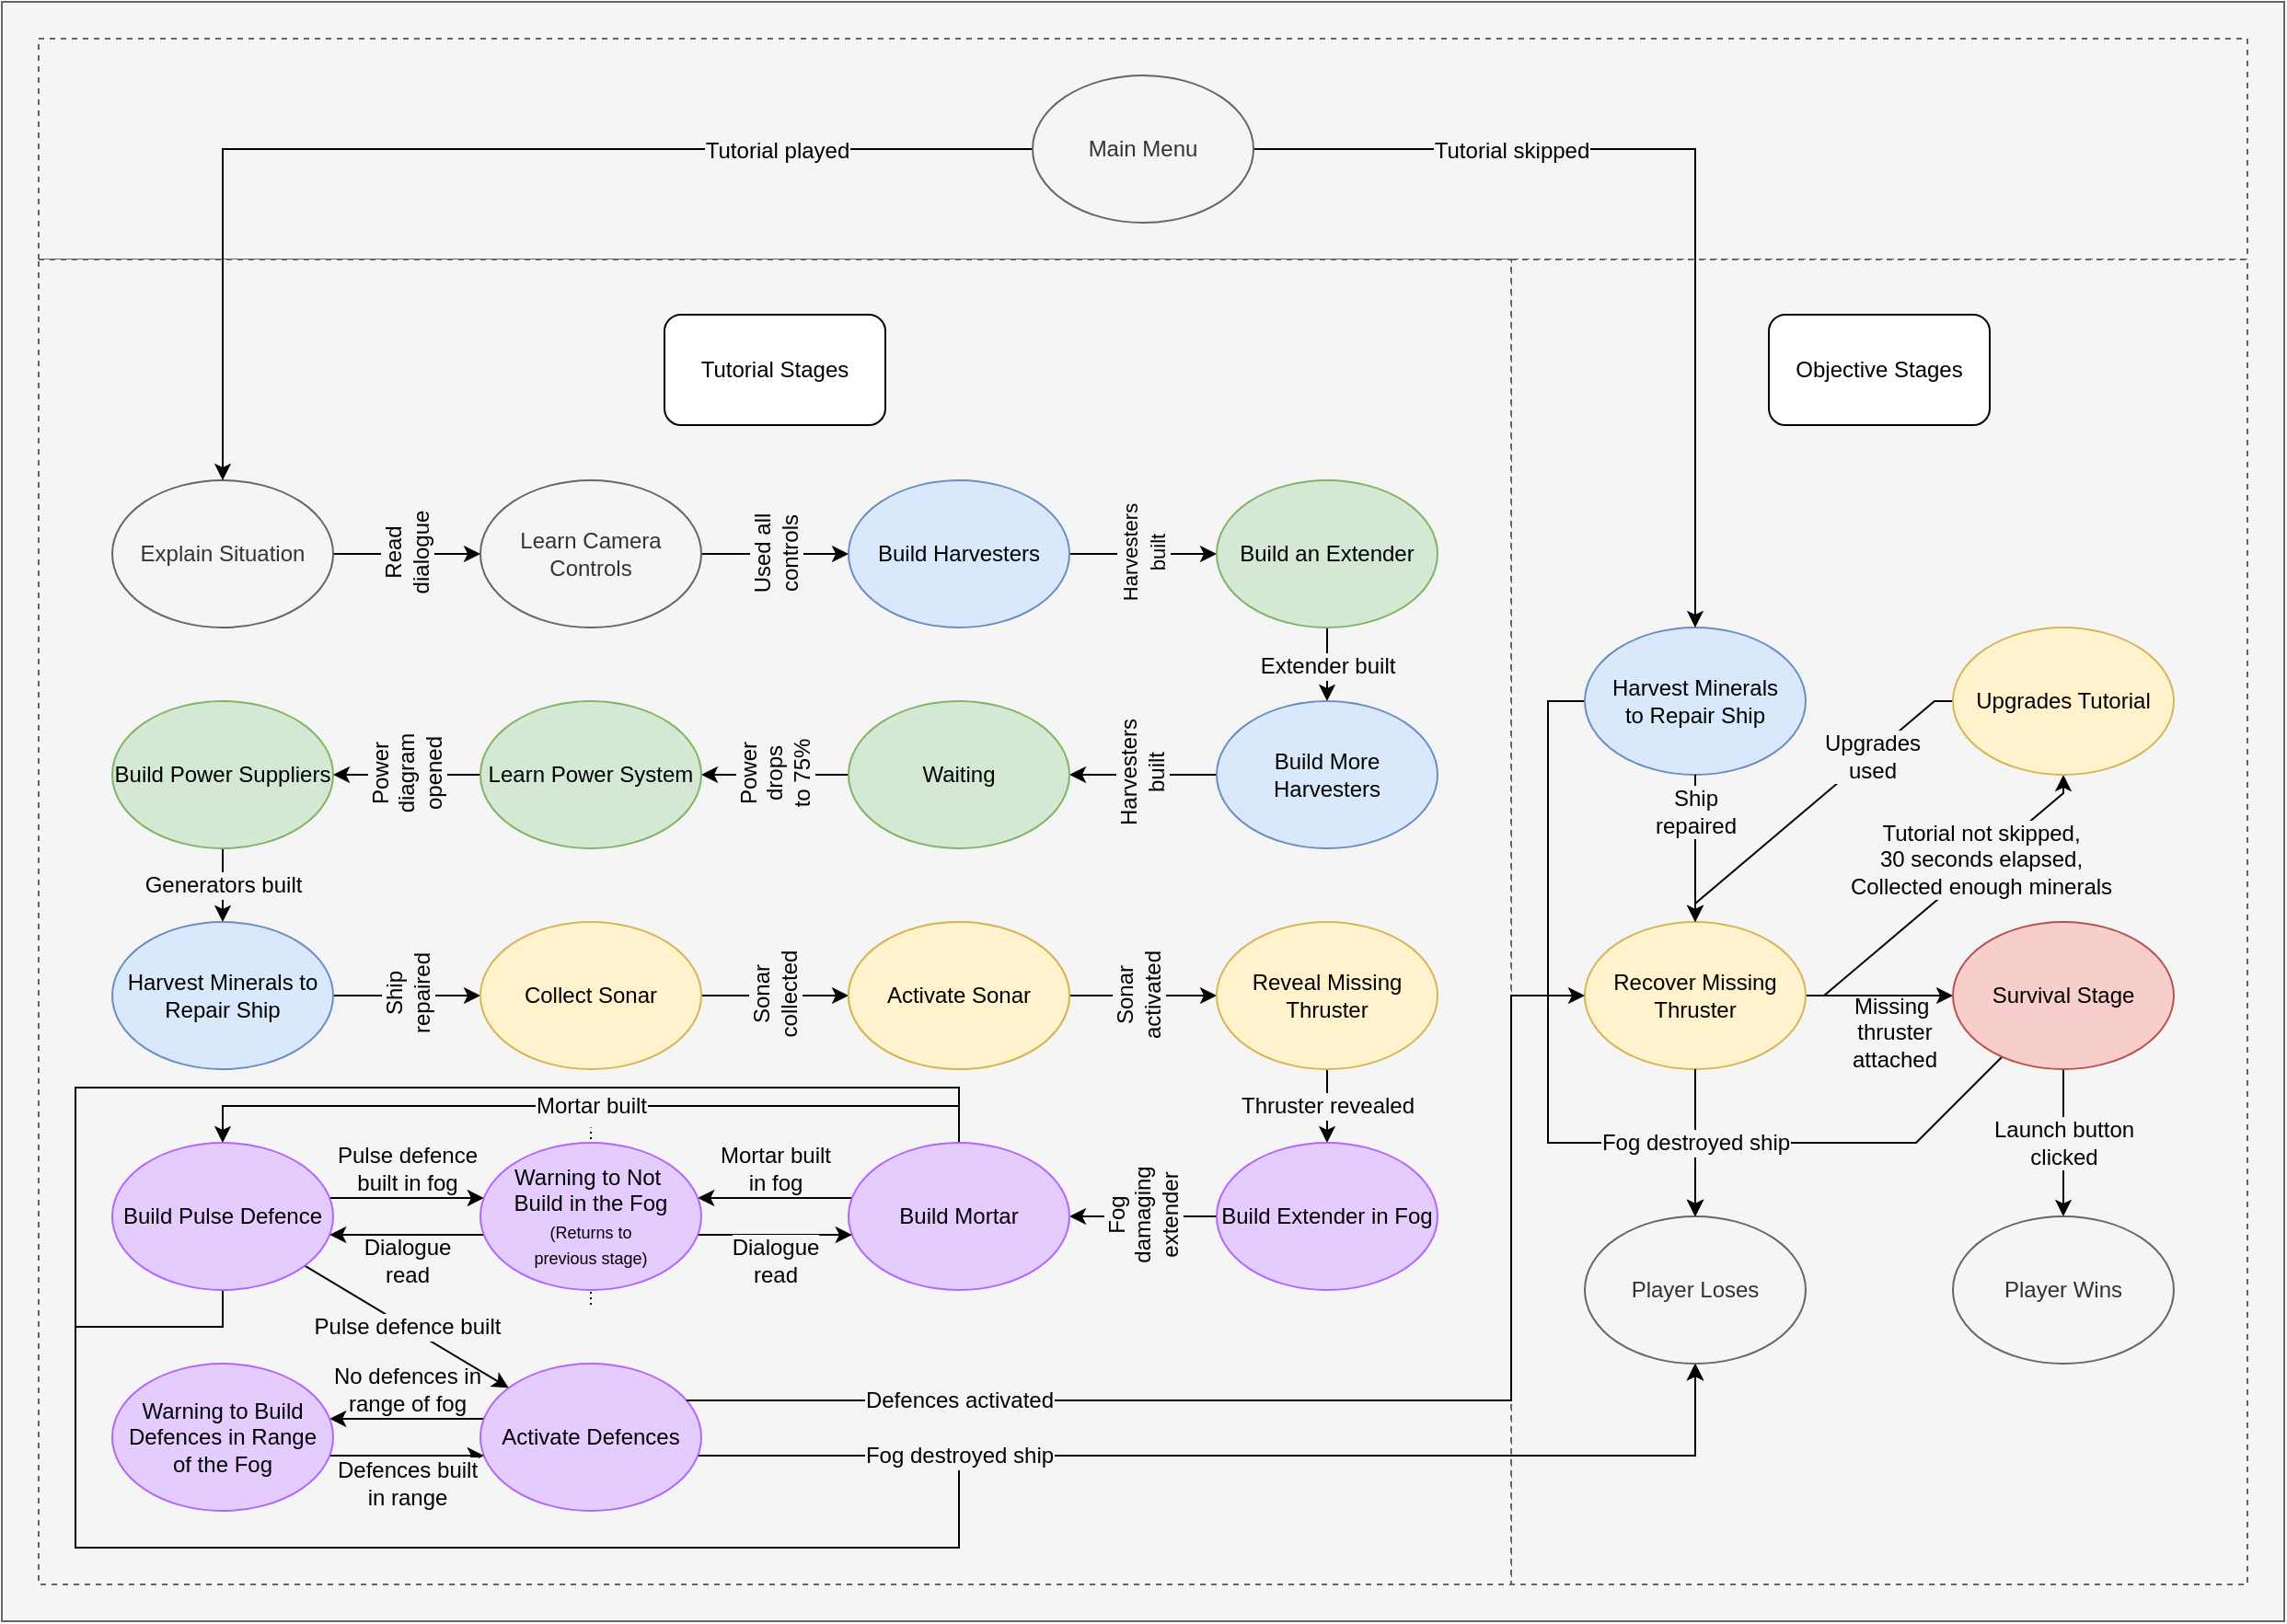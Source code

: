<mxfile version="12.1.0" type="device" pages="1"><diagram id="YUg2zM-sCg1uVjp_kUEC" name="Page-1"><mxGraphModel dx="1848" dy="888" grid="1" gridSize="10" guides="1" tooltips="1" connect="1" arrows="1" fold="1" page="1" pageScale="1" pageWidth="850" pageHeight="1100" math="0" shadow="0"><root><mxCell id="0"/><mxCell id="1" parent="0"/><mxCell id="OgOTLFfHrv-AkRPhCEl9-81" value="" style="rounded=0;whiteSpace=wrap;html=1;fillColor=#F5F5F5;strokeColor=#666666;fontColor=#333333;" vertex="1" parent="1"><mxGeometry x="-620" y="60" width="1240" height="880" as="geometry"/></mxCell><mxCell id="OgOTLFfHrv-AkRPhCEl9-77" value="" style="rounded=0;whiteSpace=wrap;html=1;fillColor=#F5F5F5;strokeColor=#666666;fontColor=#333333;dashed=1;" vertex="1" parent="1"><mxGeometry x="-600" y="80" width="1200" height="120" as="geometry"/></mxCell><mxCell id="OgOTLFfHrv-AkRPhCEl9-6" value="" style="rounded=0;whiteSpace=wrap;html=1;fillColor=#F5F5F5;strokeColor=#666666;fontColor=#333333;dashed=1;" vertex="1" parent="1"><mxGeometry x="200" y="200" width="400" height="720" as="geometry"/></mxCell><mxCell id="OgOTLFfHrv-AkRPhCEl9-74" style="rounded=0;orthogonalLoop=1;jettySize=auto;html=1;endArrow=none;endFill=0;dashed=1;" edge="1" parent="1"><mxGeometry relative="1" as="geometry"><mxPoint x="-440" y="760" as="targetPoint"/><mxPoint x="-560" y="680" as="sourcePoint"/></mxGeometry></mxCell><mxCell id="OgOTLFfHrv-AkRPhCEl9-5" value="" style="rounded=0;whiteSpace=wrap;html=1;fillColor=#F5F5F5;strokeColor=#666666;fontColor=#333333;dashed=1;" vertex="1" parent="1"><mxGeometry x="-600" y="200" width="800" height="720" as="geometry"/></mxCell><mxCell id="OgOTLFfHrv-AkRPhCEl9-7" value="Tutorial Stages" style="rounded=1;whiteSpace=wrap;html=1;" vertex="1" parent="1"><mxGeometry x="-260" y="230" width="120" height="60" as="geometry"/></mxCell><mxCell id="OgOTLFfHrv-AkRPhCEl9-8" value="Objective Stages" style="rounded=1;whiteSpace=wrap;html=1;" vertex="1" parent="1"><mxGeometry x="340" y="230" width="120" height="60" as="geometry"/></mxCell><mxCell id="OgOTLFfHrv-AkRPhCEl9-39" style="edgeStyle=orthogonalEdgeStyle;rounded=0;orthogonalLoop=1;jettySize=auto;html=1;entryX=0;entryY=0.5;entryDx=0;entryDy=0;" edge="1" parent="1" source="OgOTLFfHrv-AkRPhCEl9-10" target="OgOTLFfHrv-AkRPhCEl9-11"><mxGeometry relative="1" as="geometry"><Array as="points"><mxPoint x="-420" y="360"/><mxPoint x="-420" y="360"/></Array></mxGeometry></mxCell><mxCell id="OgOTLFfHrv-AkRPhCEl9-89" value="Read&lt;br&gt;dialogue" style="text;html=1;resizable=0;points=[];align=center;verticalAlign=middle;labelBackgroundColor=#F5F5F5;rotation=-90;" vertex="1" connectable="0" parent="OgOTLFfHrv-AkRPhCEl9-39"><mxGeometry x="-0.333" y="1" relative="1" as="geometry"><mxPoint x="13" y="1" as="offset"/></mxGeometry></mxCell><mxCell id="OgOTLFfHrv-AkRPhCEl9-10" value="Explain Situation" style="ellipse;whiteSpace=wrap;html=1;fillColor=#f5f5f5;strokeColor=#666666;fontColor=#333333;" vertex="1" parent="1"><mxGeometry x="-560" y="320" width="120" height="80" as="geometry"/></mxCell><mxCell id="OgOTLFfHrv-AkRPhCEl9-40" style="edgeStyle=orthogonalEdgeStyle;rounded=0;orthogonalLoop=1;jettySize=auto;html=1;entryX=0;entryY=0.5;entryDx=0;entryDy=0;" edge="1" parent="1" source="OgOTLFfHrv-AkRPhCEl9-11" target="OgOTLFfHrv-AkRPhCEl9-12"><mxGeometry relative="1" as="geometry"><Array as="points"><mxPoint x="-200" y="360"/><mxPoint x="-200" y="360"/></Array></mxGeometry></mxCell><mxCell id="OgOTLFfHrv-AkRPhCEl9-91" value="Used all&lt;br&gt;controls" style="text;html=1;resizable=0;points=[];align=center;verticalAlign=middle;labelBackgroundColor=#F5F5F5;rotation=-90;" vertex="1" connectable="0" parent="OgOTLFfHrv-AkRPhCEl9-40"><mxGeometry x="-0.229" y="2" relative="1" as="geometry"><mxPoint x="9" y="2" as="offset"/></mxGeometry></mxCell><mxCell id="OgOTLFfHrv-AkRPhCEl9-11" value="Learn Camera Controls" style="ellipse;whiteSpace=wrap;html=1;fillColor=#f5f5f5;strokeColor=#666666;fontColor=#333333;" vertex="1" parent="1"><mxGeometry x="-360" y="320" width="120" height="80" as="geometry"/></mxCell><mxCell id="OgOTLFfHrv-AkRPhCEl9-41" value="" style="edgeStyle=orthogonalEdgeStyle;rounded=0;orthogonalLoop=1;jettySize=auto;html=1;entryX=0;entryY=0.5;entryDx=0;entryDy=0;" edge="1" parent="1" source="OgOTLFfHrv-AkRPhCEl9-12" target="OgOTLFfHrv-AkRPhCEl9-13"><mxGeometry x="0.004" y="10" relative="1" as="geometry"><mxPoint as="offset"/></mxGeometry></mxCell><mxCell id="OgOTLFfHrv-AkRPhCEl9-108" value="&lt;span style=&quot;font-size: 11px&quot;&gt;Harvesters&lt;br&gt;built&lt;/span&gt;" style="text;html=1;resizable=0;points=[];align=center;verticalAlign=middle;labelBackgroundColor=#F5F5F5;rotation=270;" vertex="1" connectable="0" parent="OgOTLFfHrv-AkRPhCEl9-41"><mxGeometry x="0.004" y="-8" relative="1" as="geometry"><mxPoint y="-8.5" as="offset"/></mxGeometry></mxCell><mxCell id="OgOTLFfHrv-AkRPhCEl9-12" value="Build Harvesters" style="ellipse;whiteSpace=wrap;html=1;fillColor=#dae8fc;strokeColor=#6c8ebf;" vertex="1" parent="1"><mxGeometry x="-160" y="320" width="120" height="80" as="geometry"/></mxCell><mxCell id="OgOTLFfHrv-AkRPhCEl9-42" style="edgeStyle=orthogonalEdgeStyle;rounded=0;orthogonalLoop=1;jettySize=auto;html=1;entryX=0.5;entryY=0;entryDx=0;entryDy=0;" edge="1" parent="1" source="OgOTLFfHrv-AkRPhCEl9-13" target="OgOTLFfHrv-AkRPhCEl9-15"><mxGeometry relative="1" as="geometry"><Array as="points"><mxPoint x="100" y="410"/><mxPoint x="100" y="410"/></Array></mxGeometry></mxCell><mxCell id="OgOTLFfHrv-AkRPhCEl9-92" value="Extender built" style="text;html=1;resizable=0;points=[];align=center;verticalAlign=middle;labelBackgroundColor=#F5F5F5;" vertex="1" connectable="0" parent="OgOTLFfHrv-AkRPhCEl9-42"><mxGeometry x="-0.403" relative="1" as="geometry"><mxPoint x="-0.5" y="8.5" as="offset"/></mxGeometry></mxCell><mxCell id="OgOTLFfHrv-AkRPhCEl9-13" value="Build an Extender" style="ellipse;whiteSpace=wrap;html=1;fillColor=#d5e8d4;strokeColor=#82b366;" vertex="1" parent="1"><mxGeometry x="40" y="320" width="120" height="80" as="geometry"/></mxCell><mxCell id="OgOTLFfHrv-AkRPhCEl9-43" style="edgeStyle=orthogonalEdgeStyle;rounded=0;orthogonalLoop=1;jettySize=auto;html=1;entryX=1;entryY=0.5;entryDx=0;entryDy=0;" edge="1" parent="1" source="OgOTLFfHrv-AkRPhCEl9-15" target="OgOTLFfHrv-AkRPhCEl9-16"><mxGeometry relative="1" as="geometry"/></mxCell><mxCell id="OgOTLFfHrv-AkRPhCEl9-93" value="Harvesters&lt;br&gt;built" style="text;html=1;resizable=0;points=[];align=center;verticalAlign=middle;labelBackgroundColor=#F5F5F5;rotation=270;" vertex="1" connectable="0" parent="OgOTLFfHrv-AkRPhCEl9-43"><mxGeometry x="-0.133" y="1" relative="1" as="geometry"><mxPoint x="-6" y="-1.5" as="offset"/></mxGeometry></mxCell><mxCell id="OgOTLFfHrv-AkRPhCEl9-15" value="Build More Harvesters" style="ellipse;whiteSpace=wrap;html=1;fillColor=#dae8fc;strokeColor=#6c8ebf;" vertex="1" parent="1"><mxGeometry x="40" y="440" width="120" height="80" as="geometry"/></mxCell><mxCell id="OgOTLFfHrv-AkRPhCEl9-44" style="edgeStyle=orthogonalEdgeStyle;rounded=0;orthogonalLoop=1;jettySize=auto;html=1;entryX=1;entryY=0.5;entryDx=0;entryDy=0;" edge="1" parent="1" source="OgOTLFfHrv-AkRPhCEl9-16" target="OgOTLFfHrv-AkRPhCEl9-17"><mxGeometry relative="1" as="geometry"/></mxCell><mxCell id="OgOTLFfHrv-AkRPhCEl9-94" value="Power&lt;br&gt;drops&lt;br&gt;to 75%" style="text;html=1;resizable=0;points=[];align=center;verticalAlign=middle;labelBackgroundColor=#F5F5F5;rotation=270;" vertex="1" connectable="0" parent="OgOTLFfHrv-AkRPhCEl9-44"><mxGeometry x="-0.15" relative="1" as="geometry"><mxPoint x="-6" y="-0.5" as="offset"/></mxGeometry></mxCell><mxCell id="OgOTLFfHrv-AkRPhCEl9-16" value="Waiting" style="ellipse;whiteSpace=wrap;html=1;fillColor=#d5e8d4;strokeColor=#82b366;" vertex="1" parent="1"><mxGeometry x="-160" y="440" width="120" height="80" as="geometry"/></mxCell><mxCell id="OgOTLFfHrv-AkRPhCEl9-45" style="edgeStyle=orthogonalEdgeStyle;rounded=0;orthogonalLoop=1;jettySize=auto;html=1;entryX=1;entryY=0.5;entryDx=0;entryDy=0;" edge="1" parent="1" source="OgOTLFfHrv-AkRPhCEl9-17" target="OgOTLFfHrv-AkRPhCEl9-18"><mxGeometry relative="1" as="geometry"/></mxCell><mxCell id="OgOTLFfHrv-AkRPhCEl9-95" value="Power&lt;br&gt;diagram&lt;br&gt;opened" style="text;html=1;resizable=0;points=[];align=center;verticalAlign=middle;labelBackgroundColor=#F5F5F5;rotation=270;" vertex="1" connectable="0" parent="OgOTLFfHrv-AkRPhCEl9-45"><mxGeometry x="-0.1" y="-1" relative="1" as="geometry"><mxPoint x="-4" y="0.5" as="offset"/></mxGeometry></mxCell><mxCell id="OgOTLFfHrv-AkRPhCEl9-17" value="Learn Power System" style="ellipse;whiteSpace=wrap;html=1;fillColor=#d5e8d4;strokeColor=#82b366;" vertex="1" parent="1"><mxGeometry x="-360" y="440" width="120" height="80" as="geometry"/></mxCell><mxCell id="OgOTLFfHrv-AkRPhCEl9-46" style="edgeStyle=orthogonalEdgeStyle;rounded=0;orthogonalLoop=1;jettySize=auto;html=1;" edge="1" parent="1" source="OgOTLFfHrv-AkRPhCEl9-18" target="OgOTLFfHrv-AkRPhCEl9-20"><mxGeometry relative="1" as="geometry"><Array as="points"><mxPoint x="-500" y="530"/><mxPoint x="-500" y="530"/></Array></mxGeometry></mxCell><mxCell id="OgOTLFfHrv-AkRPhCEl9-97" value="Generators built" style="text;html=1;resizable=0;points=[];align=center;verticalAlign=middle;labelBackgroundColor=#F5F5F5;" vertex="1" connectable="0" parent="OgOTLFfHrv-AkRPhCEl9-46"><mxGeometry x="-0.215" relative="1" as="geometry"><mxPoint x="-0.5" y="4" as="offset"/></mxGeometry></mxCell><mxCell id="OgOTLFfHrv-AkRPhCEl9-18" value="Build Power Suppliers" style="ellipse;whiteSpace=wrap;html=1;fillColor=#d5e8d4;strokeColor=#82b366;" vertex="1" parent="1"><mxGeometry x="-560" y="440" width="120" height="80" as="geometry"/></mxCell><mxCell id="OgOTLFfHrv-AkRPhCEl9-48" style="edgeStyle=orthogonalEdgeStyle;rounded=0;orthogonalLoop=1;jettySize=auto;html=1;entryX=0;entryY=0.5;entryDx=0;entryDy=0;" edge="1" parent="1" source="OgOTLFfHrv-AkRPhCEl9-20" target="OgOTLFfHrv-AkRPhCEl9-22"><mxGeometry relative="1" as="geometry"/></mxCell><mxCell id="OgOTLFfHrv-AkRPhCEl9-98" value="Ship&lt;br&gt;repaired" style="text;html=1;resizable=0;points=[];align=center;verticalAlign=middle;labelBackgroundColor=#F5F5F5;rotation=270;" vertex="1" connectable="0" parent="OgOTLFfHrv-AkRPhCEl9-48"><mxGeometry x="-0.079" y="-1" relative="1" as="geometry"><mxPoint x="3.5" y="-1.5" as="offset"/></mxGeometry></mxCell><mxCell id="OgOTLFfHrv-AkRPhCEl9-20" value="Harvest Minerals to Repair Ship" style="ellipse;whiteSpace=wrap;html=1;fillColor=#dae8fc;strokeColor=#6c8ebf;" vertex="1" parent="1"><mxGeometry x="-560" y="560" width="120" height="80" as="geometry"/></mxCell><mxCell id="OgOTLFfHrv-AkRPhCEl9-50" style="edgeStyle=orthogonalEdgeStyle;rounded=0;orthogonalLoop=1;jettySize=auto;html=1;entryX=0;entryY=0.5;entryDx=0;entryDy=0;" edge="1" parent="1" source="OgOTLFfHrv-AkRPhCEl9-22" target="OgOTLFfHrv-AkRPhCEl9-23"><mxGeometry relative="1" as="geometry"/></mxCell><mxCell id="OgOTLFfHrv-AkRPhCEl9-99" value="Sonar&lt;br&gt;collected" style="text;html=1;resizable=0;points=[];align=center;verticalAlign=middle;labelBackgroundColor=#F5F5F5;rotation=270;" vertex="1" connectable="0" parent="OgOTLFfHrv-AkRPhCEl9-50"><mxGeometry x="-0.162" y="-1" relative="1" as="geometry"><mxPoint x="6.5" y="-1.5" as="offset"/></mxGeometry></mxCell><mxCell id="OgOTLFfHrv-AkRPhCEl9-22" value="Collect Sonar" style="ellipse;whiteSpace=wrap;html=1;fillColor=#fff2cc;strokeColor=#d6b656;" vertex="1" parent="1"><mxGeometry x="-360" y="560" width="120" height="80" as="geometry"/></mxCell><mxCell id="OgOTLFfHrv-AkRPhCEl9-109" value="Collect Sonar" style="ellipse;whiteSpace=wrap;html=1;fillColor=#fff2cc;strokeColor=#d6b656;" vertex="1" parent="1"><mxGeometry x="-160" y="560" width="120" height="80" as="geometry"/></mxCell><mxCell id="OgOTLFfHrv-AkRPhCEl9-51" style="edgeStyle=orthogonalEdgeStyle;rounded=0;orthogonalLoop=1;jettySize=auto;html=1;" edge="1" parent="1" source="OgOTLFfHrv-AkRPhCEl9-23" target="OgOTLFfHrv-AkRPhCEl9-24"><mxGeometry relative="1" as="geometry"><Array as="points"><mxPoint y="600"/><mxPoint y="600"/></Array></mxGeometry></mxCell><mxCell id="OgOTLFfHrv-AkRPhCEl9-100" value="Sonar&lt;br&gt;activated" style="text;html=1;resizable=0;points=[];align=center;verticalAlign=middle;labelBackgroundColor=#F5F5F5;rotation=270;" vertex="1" connectable="0" parent="OgOTLFfHrv-AkRPhCEl9-51"><mxGeometry x="-0.002" y="-3" relative="1" as="geometry"><mxPoint x="-3" y="-3" as="offset"/></mxGeometry></mxCell><mxCell id="OgOTLFfHrv-AkRPhCEl9-23" value="Activate Sonar" style="ellipse;whiteSpace=wrap;html=1;fillColor=#fff2cc;strokeColor=#d6b656;" vertex="1" parent="1"><mxGeometry x="-160" y="560" width="120" height="80" as="geometry"/></mxCell><mxCell id="OgOTLFfHrv-AkRPhCEl9-52" style="edgeStyle=orthogonalEdgeStyle;rounded=0;orthogonalLoop=1;jettySize=auto;html=1;" edge="1" parent="1" source="OgOTLFfHrv-AkRPhCEl9-24" target="OgOTLFfHrv-AkRPhCEl9-25"><mxGeometry relative="1" as="geometry"/></mxCell><mxCell id="OgOTLFfHrv-AkRPhCEl9-101" value="Thruster revealed" style="text;html=1;resizable=0;points=[];align=center;verticalAlign=middle;labelBackgroundColor=#F5F5F5;" vertex="1" connectable="0" parent="OgOTLFfHrv-AkRPhCEl9-52"><mxGeometry x="-0.18" relative="1" as="geometry"><mxPoint y="3.5" as="offset"/></mxGeometry></mxCell><mxCell id="OgOTLFfHrv-AkRPhCEl9-24" value="Reveal Missing Thruster" style="ellipse;whiteSpace=wrap;html=1;fillColor=#fff2cc;strokeColor=#d6b656;" vertex="1" parent="1"><mxGeometry x="40" y="560" width="120" height="80" as="geometry"/></mxCell><mxCell id="OgOTLFfHrv-AkRPhCEl9-53" style="edgeStyle=orthogonalEdgeStyle;rounded=0;orthogonalLoop=1;jettySize=auto;html=1;entryX=1;entryY=0.5;entryDx=0;entryDy=0;" edge="1" parent="1" source="OgOTLFfHrv-AkRPhCEl9-25" target="OgOTLFfHrv-AkRPhCEl9-26"><mxGeometry relative="1" as="geometry"/></mxCell><mxCell id="OgOTLFfHrv-AkRPhCEl9-102" value="Fog&lt;br&gt;damaging&lt;br&gt;extender" style="text;html=1;resizable=0;points=[];align=center;verticalAlign=middle;labelBackgroundColor=#F5F5F5;rotation=270;" vertex="1" connectable="0" parent="OgOTLFfHrv-AkRPhCEl9-53"><mxGeometry x="0.069" y="1" relative="1" as="geometry"><mxPoint x="2.5" y="-1" as="offset"/></mxGeometry></mxCell><mxCell id="OgOTLFfHrv-AkRPhCEl9-25" value="Build Extender in Fog" style="ellipse;whiteSpace=wrap;html=1;fillColor=#E5CCFF;strokeColor=#B266FF;" vertex="1" parent="1"><mxGeometry x="40" y="680" width="120" height="80" as="geometry"/></mxCell><mxCell id="OgOTLFfHrv-AkRPhCEl9-54" style="rounded=0;orthogonalLoop=1;jettySize=auto;html=1;edgeStyle=orthogonalEdgeStyle;" edge="1" parent="1" source="OgOTLFfHrv-AkRPhCEl9-26" target="OgOTLFfHrv-AkRPhCEl9-27"><mxGeometry relative="1" as="geometry"><mxPoint x="-390" y="720" as="targetPoint"/><Array as="points"><mxPoint x="-100" y="660"/><mxPoint x="-500" y="660"/></Array></mxGeometry></mxCell><mxCell id="OgOTLFfHrv-AkRPhCEl9-103" value="Mortar built" style="text;html=1;resizable=0;points=[];align=center;verticalAlign=middle;labelBackgroundColor=#F5F5F5;" vertex="1" connectable="0" parent="OgOTLFfHrv-AkRPhCEl9-54"><mxGeometry x="-0.143" y="-2" relative="1" as="geometry"><mxPoint x="-31.5" y="1.5" as="offset"/></mxGeometry></mxCell><mxCell id="OgOTLFfHrv-AkRPhCEl9-60" style="rounded=0;orthogonalLoop=1;jettySize=auto;html=1;edgeStyle=orthogonalEdgeStyle;" edge="1" parent="1" source="OgOTLFfHrv-AkRPhCEl9-26" target="OgOTLFfHrv-AkRPhCEl9-29"><mxGeometry relative="1" as="geometry"><mxPoint x="-300" y="780" as="sourcePoint"/><Array as="points"><mxPoint x="-210" y="710"/><mxPoint x="-210" y="710"/></Array></mxGeometry></mxCell><mxCell id="OgOTLFfHrv-AkRPhCEl9-110" value="Mortar built&lt;br&gt;in fog" style="text;html=1;resizable=0;points=[];align=center;verticalAlign=middle;labelBackgroundColor=none;" vertex="1" connectable="0" parent="OgOTLFfHrv-AkRPhCEl9-60"><mxGeometry x="0.176" y="-2" relative="1" as="geometry"><mxPoint x="7.5" y="-14" as="offset"/></mxGeometry></mxCell><mxCell id="OgOTLFfHrv-AkRPhCEl9-134" style="edgeStyle=orthogonalEdgeStyle;rounded=0;orthogonalLoop=1;jettySize=auto;html=1;labelBackgroundColor=#F5F5F5;endArrow=classic;endFill=1;" edge="1" parent="1" source="OgOTLFfHrv-AkRPhCEl9-26" target="OgOTLFfHrv-AkRPhCEl9-127"><mxGeometry relative="1" as="geometry"><Array as="points"><mxPoint x="-100" y="650"/><mxPoint x="-580" y="650"/><mxPoint x="-580" y="900"/><mxPoint x="-100" y="900"/><mxPoint x="-100" y="850"/><mxPoint x="300" y="850"/></Array></mxGeometry></mxCell><mxCell id="OgOTLFfHrv-AkRPhCEl9-26" value="Build Mortar" style="ellipse;whiteSpace=wrap;html=1;fillColor=#E5CCFF;strokeColor=#B266FF;" vertex="1" parent="1"><mxGeometry x="-160" y="680" width="120" height="80" as="geometry"/></mxCell><mxCell id="OgOTLFfHrv-AkRPhCEl9-55" style="rounded=0;orthogonalLoop=1;jettySize=auto;html=1;" edge="1" parent="1" source="OgOTLFfHrv-AkRPhCEl9-27" target="OgOTLFfHrv-AkRPhCEl9-28"><mxGeometry relative="1" as="geometry"/></mxCell><mxCell id="OgOTLFfHrv-AkRPhCEl9-106" value="Pulse defence built" style="text;html=1;resizable=0;points=[];align=center;verticalAlign=middle;labelBackgroundColor=#F5F5F5;" vertex="1" connectable="0" parent="OgOTLFfHrv-AkRPhCEl9-55"><mxGeometry x="-0.294" y="1" relative="1" as="geometry"><mxPoint x="16" y="10.5" as="offset"/></mxGeometry></mxCell><mxCell id="OgOTLFfHrv-AkRPhCEl9-72" style="edgeStyle=orthogonalEdgeStyle;rounded=0;orthogonalLoop=1;jettySize=auto;html=1;" edge="1" parent="1" source="OgOTLFfHrv-AkRPhCEl9-27" target="OgOTLFfHrv-AkRPhCEl9-29"><mxGeometry relative="1" as="geometry"><Array as="points"><mxPoint x="-400" y="710"/><mxPoint x="-400" y="710"/></Array></mxGeometry></mxCell><mxCell id="OgOTLFfHrv-AkRPhCEl9-111" value="Pulse defence&lt;br&gt;built in fog" style="text;html=1;resizable=0;points=[];align=center;verticalAlign=middle;labelBackgroundColor=none;" vertex="1" connectable="0" parent="OgOTLFfHrv-AkRPhCEl9-72"><mxGeometry x="0.003" y="7" relative="1" as="geometry"><mxPoint y="-9" as="offset"/></mxGeometry></mxCell><mxCell id="OgOTLFfHrv-AkRPhCEl9-135" style="edgeStyle=orthogonalEdgeStyle;rounded=0;orthogonalLoop=1;jettySize=auto;html=1;labelBackgroundColor=#F5F5F5;endArrow=classic;endFill=1;" edge="1" parent="1" source="OgOTLFfHrv-AkRPhCEl9-27" target="OgOTLFfHrv-AkRPhCEl9-127"><mxGeometry relative="1" as="geometry"><Array as="points"><mxPoint x="-500" y="780"/><mxPoint x="-580" y="780"/><mxPoint x="-580" y="900"/><mxPoint x="-100" y="900"/><mxPoint x="-100" y="850"/><mxPoint x="300" y="850"/></Array></mxGeometry></mxCell><mxCell id="OgOTLFfHrv-AkRPhCEl9-27" value="Build Pulse Defence" style="ellipse;whiteSpace=wrap;html=1;fillColor=#E5CCFF;strokeColor=#B266FF;" vertex="1" parent="1"><mxGeometry x="-560" y="680" width="120" height="80" as="geometry"/></mxCell><mxCell id="OgOTLFfHrv-AkRPhCEl9-57" style="edgeStyle=orthogonalEdgeStyle;rounded=0;orthogonalLoop=1;jettySize=auto;html=1;" edge="1" parent="1" source="OgOTLFfHrv-AkRPhCEl9-28" target="OgOTLFfHrv-AkRPhCEl9-30"><mxGeometry relative="1" as="geometry"><Array as="points"><mxPoint x="-400" y="830"/><mxPoint x="-400" y="830"/></Array></mxGeometry></mxCell><mxCell id="OgOTLFfHrv-AkRPhCEl9-116" value="No defences in&lt;br&gt;range of fog" style="text;html=1;resizable=0;points=[];align=center;verticalAlign=middle;labelBackgroundColor=none;" vertex="1" connectable="0" parent="OgOTLFfHrv-AkRPhCEl9-57"><mxGeometry x="0.223" y="1" relative="1" as="geometry"><mxPoint x="9.5" y="-17" as="offset"/></mxGeometry></mxCell><mxCell id="OgOTLFfHrv-AkRPhCEl9-128" style="edgeStyle=orthogonalEdgeStyle;rounded=0;orthogonalLoop=1;jettySize=auto;html=1;labelBackgroundColor=#F5F5F5;endArrow=classic;endFill=1;" edge="1" parent="1" source="OgOTLFfHrv-AkRPhCEl9-28" target="OgOTLFfHrv-AkRPhCEl9-127"><mxGeometry relative="1" as="geometry"><Array as="points"><mxPoint x="300" y="850"/></Array></mxGeometry></mxCell><mxCell id="OgOTLFfHrv-AkRPhCEl9-129" value="Fog destroyed ship" style="text;html=1;resizable=0;points=[];align=center;verticalAlign=middle;labelBackgroundColor=#F5F5F5;" vertex="1" connectable="0" parent="OgOTLFfHrv-AkRPhCEl9-128"><mxGeometry x="-0.652" y="2" relative="1" as="geometry"><mxPoint x="39" y="2" as="offset"/></mxGeometry></mxCell><mxCell id="OgOTLFfHrv-AkRPhCEl9-28" value="Activate Defences" style="ellipse;whiteSpace=wrap;html=1;fillColor=#E5CCFF;strokeColor=#B266FF;" vertex="1" parent="1"><mxGeometry x="-360" y="800" width="120" height="80" as="geometry"/></mxCell><mxCell id="OgOTLFfHrv-AkRPhCEl9-62" style="rounded=0;orthogonalLoop=1;jettySize=auto;html=1;edgeStyle=orthogonalEdgeStyle;" edge="1" parent="1" source="OgOTLFfHrv-AkRPhCEl9-29" target="OgOTLFfHrv-AkRPhCEl9-26"><mxGeometry relative="1" as="geometry"><Array as="points"><mxPoint x="-210" y="730"/><mxPoint x="-210" y="730"/></Array></mxGeometry></mxCell><mxCell id="OgOTLFfHrv-AkRPhCEl9-112" value="Dialogue&lt;br&gt;read" style="text;html=1;resizable=0;points=[];align=center;verticalAlign=middle;labelBackgroundColor=#F5F5F5;" vertex="1" connectable="0" parent="OgOTLFfHrv-AkRPhCEl9-62"><mxGeometry x="-0.163" y="-1" relative="1" as="geometry"><mxPoint x="7" y="13" as="offset"/></mxGeometry></mxCell><mxCell id="OgOTLFfHrv-AkRPhCEl9-113" value="Dialogue&lt;br&gt;read" style="text;html=1;resizable=0;points=[];align=center;verticalAlign=middle;labelBackgroundColor=#F5F5F5;" vertex="1" connectable="0" parent="OgOTLFfHrv-AkRPhCEl9-62"><mxGeometry x="-0.163" y="-1" relative="1" as="geometry"><mxPoint x="-193" y="13" as="offset"/></mxGeometry></mxCell><mxCell id="OgOTLFfHrv-AkRPhCEl9-73" style="rounded=0;orthogonalLoop=1;jettySize=auto;html=1;edgeStyle=orthogonalEdgeStyle;" edge="1" parent="1" source="OgOTLFfHrv-AkRPhCEl9-29" target="OgOTLFfHrv-AkRPhCEl9-27"><mxGeometry relative="1" as="geometry"><Array as="points"><mxPoint x="-400" y="730"/><mxPoint x="-400" y="730"/></Array></mxGeometry></mxCell><mxCell id="OgOTLFfHrv-AkRPhCEl9-58" style="edgeStyle=orthogonalEdgeStyle;rounded=0;orthogonalLoop=1;jettySize=auto;html=1;" edge="1" parent="1" source="OgOTLFfHrv-AkRPhCEl9-30" target="OgOTLFfHrv-AkRPhCEl9-28"><mxGeometry relative="1" as="geometry"><Array as="points"><mxPoint x="-370" y="850"/><mxPoint x="-370" y="850"/></Array></mxGeometry></mxCell><mxCell id="OgOTLFfHrv-AkRPhCEl9-117" value="Defences built&lt;br&gt;in range" style="text;html=1;resizable=0;points=[];align=center;verticalAlign=middle;labelBackgroundColor=#F5F5F5;" vertex="1" connectable="0" parent="OgOTLFfHrv-AkRPhCEl9-58"><mxGeometry x="0.713" y="18" relative="1" as="geometry"><mxPoint x="-30" y="33" as="offset"/></mxGeometry></mxCell><mxCell id="OgOTLFfHrv-AkRPhCEl9-30" value="Warning to Build Defences in Range &lt;br&gt;of the Fog" style="ellipse;whiteSpace=wrap;html=1;fillColor=#E5CCFF;strokeColor=#B266FF;" vertex="1" parent="1"><mxGeometry x="-560" y="800" width="120" height="80" as="geometry"/></mxCell><mxCell id="OgOTLFfHrv-AkRPhCEl9-130" style="edgeStyle=orthogonalEdgeStyle;rounded=0;orthogonalLoop=1;jettySize=auto;html=1;labelBackgroundColor=#F5F5F5;endArrow=classic;endFill=1;" edge="1" parent="1" source="OgOTLFfHrv-AkRPhCEl9-33" target="OgOTLFfHrv-AkRPhCEl9-127"><mxGeometry relative="1" as="geometry"><Array as="points"><mxPoint x="220" y="440"/><mxPoint x="220" y="680"/><mxPoint x="300" y="680"/></Array></mxGeometry></mxCell><mxCell id="OgOTLFfHrv-AkRPhCEl9-33" value="Harvest Minerals&lt;br&gt;to Repair Ship" style="ellipse;whiteSpace=wrap;html=1;fillColor=#dae8fc;strokeColor=#6c8ebf;" vertex="1" parent="1"><mxGeometry x="240" y="400" width="120" height="80" as="geometry"/></mxCell><mxCell id="OgOTLFfHrv-AkRPhCEl9-66" style="rounded=0;orthogonalLoop=1;jettySize=auto;html=1;entryX=0.5;entryY=1;entryDx=0;entryDy=0;exitX=1;exitY=0.5;exitDx=0;exitDy=0;labelBackgroundColor=#F5F5F5;" edge="1" parent="1" source="OgOTLFfHrv-AkRPhCEl9-34" target="OgOTLFfHrv-AkRPhCEl9-35"><mxGeometry relative="1" as="geometry"><Array as="points"><mxPoint x="370" y="600"/><mxPoint x="500" y="490"/></Array></mxGeometry></mxCell><mxCell id="OgOTLFfHrv-AkRPhCEl9-124" value="Tutorial not skipped,&lt;br&gt;30 seconds elapsed,&lt;br&gt;Collected enough minerals" style="text;html=1;resizable=0;points=[];align=center;verticalAlign=middle;labelBackgroundColor=#F5F5F5;" vertex="1" connectable="0" parent="OgOTLFfHrv-AkRPhCEl9-66"><mxGeometry x="0.098" relative="1" as="geometry"><mxPoint x="12.5" y="-13.5" as="offset"/></mxGeometry></mxCell><mxCell id="OgOTLFfHrv-AkRPhCEl9-68" style="edgeStyle=none;rounded=0;orthogonalLoop=1;jettySize=auto;html=1;" edge="1" parent="1" source="OgOTLFfHrv-AkRPhCEl9-34" target="OgOTLFfHrv-AkRPhCEl9-36"><mxGeometry relative="1" as="geometry"><Array as="points"/></mxGeometry></mxCell><mxCell id="OgOTLFfHrv-AkRPhCEl9-126" value="Missing&amp;nbsp;&lt;br&gt;thruster&lt;br&gt;attached" style="text;html=1;resizable=0;points=[];align=center;verticalAlign=middle;labelBackgroundColor=none;" vertex="1" connectable="0" parent="OgOTLFfHrv-AkRPhCEl9-68"><mxGeometry x="0.599" relative="1" as="geometry"><mxPoint x="-16" y="20" as="offset"/></mxGeometry></mxCell><mxCell id="OgOTLFfHrv-AkRPhCEl9-34" value="Recover Missing Thruster" style="ellipse;whiteSpace=wrap;html=1;fillColor=#fff2cc;strokeColor=#d6b656;" vertex="1" parent="1"><mxGeometry x="240" y="560" width="120" height="80" as="geometry"/></mxCell><mxCell id="OgOTLFfHrv-AkRPhCEl9-67" style="rounded=0;orthogonalLoop=1;jettySize=auto;html=1;exitX=0;exitY=0.5;exitDx=0;exitDy=0;entryX=0.5;entryY=0;entryDx=0;entryDy=0;labelBackgroundColor=#F5F5F5;" edge="1" parent="1" source="OgOTLFfHrv-AkRPhCEl9-35" target="OgOTLFfHrv-AkRPhCEl9-34"><mxGeometry relative="1" as="geometry"><Array as="points"><mxPoint x="430" y="440"/><mxPoint x="300" y="550"/></Array></mxGeometry></mxCell><mxCell id="OgOTLFfHrv-AkRPhCEl9-125" value="Upgrades&lt;br&gt;used" style="text;html=1;resizable=0;points=[];align=center;verticalAlign=middle;labelBackgroundColor=#F5F5F5;" vertex="1" connectable="0" parent="OgOTLFfHrv-AkRPhCEl9-67"><mxGeometry x="-0.182" y="-4" relative="1" as="geometry"><mxPoint x="20.5" y="-11.5" as="offset"/></mxGeometry></mxCell><mxCell id="OgOTLFfHrv-AkRPhCEl9-35" value="Upgrades Tutorial" style="ellipse;whiteSpace=wrap;html=1;fillColor=#fff2cc;strokeColor=#d6b656;" vertex="1" parent="1"><mxGeometry x="440" y="400" width="120" height="80" as="geometry"/></mxCell><mxCell id="OgOTLFfHrv-AkRPhCEl9-69" style="edgeStyle=orthogonalEdgeStyle;rounded=0;orthogonalLoop=1;jettySize=auto;html=1;" edge="1" parent="1" source="OgOTLFfHrv-AkRPhCEl9-36" target="OgOTLFfHrv-AkRPhCEl9-37"><mxGeometry relative="1" as="geometry"><Array as="points"><mxPoint x="500" y="680"/><mxPoint x="500" y="680"/></Array></mxGeometry></mxCell><mxCell id="OgOTLFfHrv-AkRPhCEl9-123" value="Launch button&lt;br&gt;clicked" style="text;html=1;resizable=0;points=[];align=center;verticalAlign=middle;labelBackgroundColor=#F5F5F5;" vertex="1" connectable="0" parent="OgOTLFfHrv-AkRPhCEl9-69"><mxGeometry x="-0.279" y="-1" relative="1" as="geometry"><mxPoint x="1" y="11" as="offset"/></mxGeometry></mxCell><mxCell id="OgOTLFfHrv-AkRPhCEl9-132" style="rounded=0;orthogonalLoop=1;jettySize=auto;html=1;entryX=0.5;entryY=0;entryDx=0;entryDy=0;labelBackgroundColor=#F5F5F5;endArrow=classic;endFill=1;" edge="1" parent="1" source="OgOTLFfHrv-AkRPhCEl9-36" target="OgOTLFfHrv-AkRPhCEl9-127"><mxGeometry relative="1" as="geometry"><Array as="points"><mxPoint x="420" y="680"/><mxPoint x="300" y="680"/></Array></mxGeometry></mxCell><mxCell id="OgOTLFfHrv-AkRPhCEl9-36" value="Survival Stage" style="ellipse;whiteSpace=wrap;html=1;fillColor=#f8cecc;strokeColor=#b85450;" vertex="1" parent="1"><mxGeometry x="440" y="560" width="120" height="80" as="geometry"/></mxCell><mxCell id="OgOTLFfHrv-AkRPhCEl9-37" value="Player Wins" style="ellipse;whiteSpace=wrap;html=1;fillColor=#f5f5f5;strokeColor=#666666;fontColor=#333333;" vertex="1" parent="1"><mxGeometry x="440" y="720" width="120" height="80" as="geometry"/></mxCell><mxCell id="OgOTLFfHrv-AkRPhCEl9-76" style="edgeStyle=orthogonalEdgeStyle;rounded=0;orthogonalLoop=1;jettySize=auto;html=1;" edge="1" parent="1" source="OgOTLFfHrv-AkRPhCEl9-33" target="OgOTLFfHrv-AkRPhCEl9-34"><mxGeometry relative="1" as="geometry"><mxPoint x="360" y="440" as="sourcePoint"/><mxPoint x="440" y="440" as="targetPoint"/><Array as="points"><mxPoint x="300" y="490"/><mxPoint x="300" y="490"/></Array></mxGeometry></mxCell><mxCell id="OgOTLFfHrv-AkRPhCEl9-122" value="Ship&lt;br&gt;repaired" style="text;html=1;resizable=0;points=[];align=center;verticalAlign=middle;labelBackgroundColor=#F5F5F5;" vertex="1" connectable="0" parent="OgOTLFfHrv-AkRPhCEl9-76"><mxGeometry x="-0.304" y="1" relative="1" as="geometry"><mxPoint x="-1" y="-8" as="offset"/></mxGeometry></mxCell><mxCell id="OgOTLFfHrv-AkRPhCEl9-79" style="edgeStyle=orthogonalEdgeStyle;rounded=0;orthogonalLoop=1;jettySize=auto;html=1;entryX=0.5;entryY=0;entryDx=0;entryDy=0;endArrow=classic;endFill=1;" edge="1" parent="1" source="OgOTLFfHrv-AkRPhCEl9-84" target="OgOTLFfHrv-AkRPhCEl9-10"><mxGeometry relative="1" as="geometry"><mxPoint x="-19.571" y="140.286" as="sourcePoint"/></mxGeometry></mxCell><mxCell id="OgOTLFfHrv-AkRPhCEl9-118" value="Tutorial played" style="text;html=1;resizable=0;points=[];align=center;verticalAlign=middle;labelBackgroundColor=#F5F5F5;" vertex="1" connectable="0" parent="OgOTLFfHrv-AkRPhCEl9-79"><mxGeometry x="-0.743" y="-4" relative="1" as="geometry"><mxPoint x="-60" y="4.5" as="offset"/></mxGeometry></mxCell><mxCell id="OgOTLFfHrv-AkRPhCEl9-80" style="edgeStyle=orthogonalEdgeStyle;rounded=0;orthogonalLoop=1;jettySize=auto;html=1;endArrow=classic;endFill=1;" edge="1" parent="1" source="OgOTLFfHrv-AkRPhCEl9-84" target="OgOTLFfHrv-AkRPhCEl9-33"><mxGeometry relative="1" as="geometry"><mxPoint x="100" y="140.286" as="sourcePoint"/><Array as="points"><mxPoint x="300" y="140"/></Array></mxGeometry></mxCell><mxCell id="OgOTLFfHrv-AkRPhCEl9-121" value="Tutorial skipped" style="text;html=1;resizable=0;points=[];align=center;verticalAlign=middle;labelBackgroundColor=#F5F5F5;" vertex="1" connectable="0" parent="OgOTLFfHrv-AkRPhCEl9-80"><mxGeometry x="-0.696" relative="1" as="geometry"><mxPoint x="63.5" y="0.5" as="offset"/></mxGeometry></mxCell><mxCell id="OgOTLFfHrv-AkRPhCEl9-84" value="Main Menu" style="ellipse;whiteSpace=wrap;html=1;fillColor=#f5f5f5;strokeColor=#666666;fontColor=#333333;" vertex="1" parent="1"><mxGeometry x="-60" y="100" width="120" height="80" as="geometry"/></mxCell><mxCell id="OgOTLFfHrv-AkRPhCEl9-115" style="rounded=0;orthogonalLoop=1;jettySize=auto;html=1;dashed=1;endArrow=none;endFill=0;dashPattern=1 2;" edge="1" parent="1"><mxGeometry relative="1" as="geometry"><mxPoint x="-300" y="768" as="sourcePoint"/><mxPoint x="-300" y="671.81" as="targetPoint"/><Array as="points"/></mxGeometry></mxCell><mxCell id="OgOTLFfHrv-AkRPhCEl9-29" value="Warning to Not&amp;nbsp;&lt;br&gt;Build in the Fog&lt;br&gt;&lt;font style=&quot;font-size: 9px&quot;&gt;(Returns to &lt;br&gt;previous stage)&lt;/font&gt;" style="ellipse;whiteSpace=wrap;html=1;fillColor=#E5CCFF;strokeColor=#B266FF;" vertex="1" parent="1"><mxGeometry x="-360" y="680" width="120" height="80" as="geometry"/></mxCell><mxCell id="OgOTLFfHrv-AkRPhCEl9-56" style="edgeStyle=orthogonalEdgeStyle;rounded=0;orthogonalLoop=1;jettySize=auto;html=1;" edge="1" parent="1" source="OgOTLFfHrv-AkRPhCEl9-28" target="OgOTLFfHrv-AkRPhCEl9-34"><mxGeometry relative="1" as="geometry"><mxPoint x="-160" y="840" as="targetPoint"/><Array as="points"><mxPoint x="200" y="820"/><mxPoint x="200" y="600"/></Array></mxGeometry></mxCell><mxCell id="OgOTLFfHrv-AkRPhCEl9-107" value="Defences activated" style="text;html=1;resizable=0;points=[];align=center;verticalAlign=middle;labelBackgroundColor=#F5F5F5;rotation=0;" vertex="1" connectable="0" parent="OgOTLFfHrv-AkRPhCEl9-56"><mxGeometry x="-0.117" y="-1" relative="1" as="geometry"><mxPoint x="-165" y="-1" as="offset"/></mxGeometry></mxCell><mxCell id="OgOTLFfHrv-AkRPhCEl9-127" value="Player Loses" style="ellipse;whiteSpace=wrap;html=1;fillColor=#f5f5f5;strokeColor=#666666;fontColor=#333333;" vertex="1" parent="1"><mxGeometry x="240" y="720" width="120" height="80" as="geometry"/></mxCell><mxCell id="OgOTLFfHrv-AkRPhCEl9-131" style="edgeStyle=orthogonalEdgeStyle;rounded=0;orthogonalLoop=1;jettySize=auto;html=1;entryX=0.5;entryY=0;entryDx=0;entryDy=0;labelBackgroundColor=#F5F5F5;endArrow=classic;endFill=1;" edge="1" parent="1" source="OgOTLFfHrv-AkRPhCEl9-34" target="OgOTLFfHrv-AkRPhCEl9-127"><mxGeometry relative="1" as="geometry"/></mxCell><mxCell id="OgOTLFfHrv-AkRPhCEl9-133" value="Fog destroyed ship" style="text;html=1;resizable=0;points=[];align=center;verticalAlign=middle;labelBackgroundColor=#F5F5F5;" vertex="1" connectable="0" parent="OgOTLFfHrv-AkRPhCEl9-131"><mxGeometry x="-0.258" relative="1" as="geometry"><mxPoint y="10.5" as="offset"/></mxGeometry></mxCell></root></mxGraphModel></diagram></mxfile>